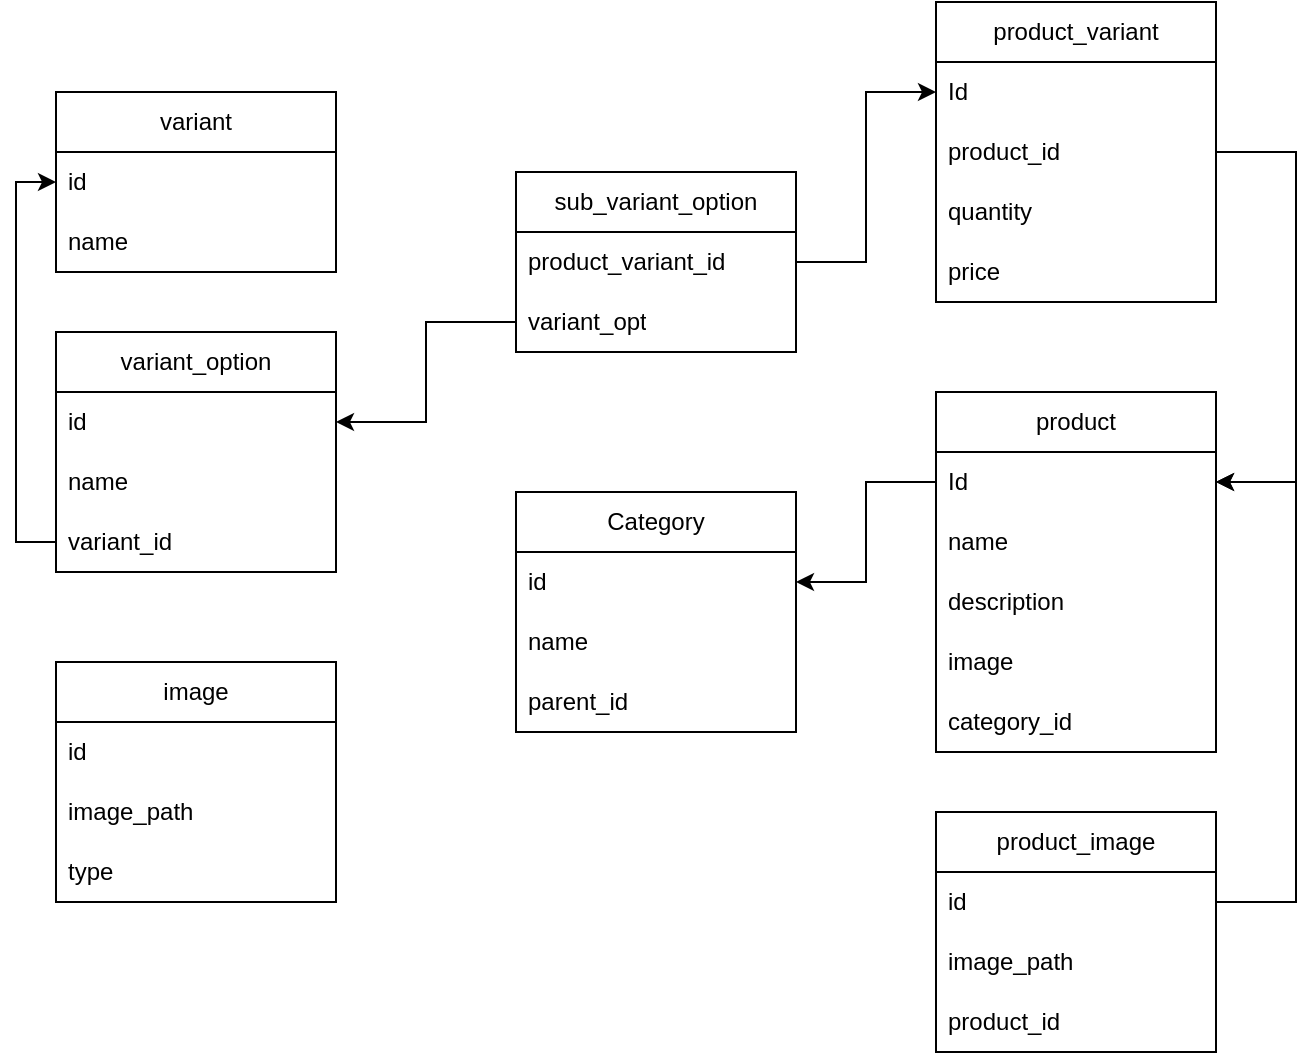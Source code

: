 <mxfile version="24.5.2" type="github">
  <diagram name="Trang-1" id="0qQhfEZkwmvARVg69vRt">
    <mxGraphModel dx="875" dy="435" grid="1" gridSize="10" guides="1" tooltips="1" connect="1" arrows="1" fold="1" page="1" pageScale="1" pageWidth="827" pageHeight="1169" math="0" shadow="0">
      <root>
        <mxCell id="0" />
        <mxCell id="1" parent="0" />
        <mxCell id="_liAQqApKVb3fytAqpB--1" value="product" style="swimlane;fontStyle=0;childLayout=stackLayout;horizontal=1;startSize=30;horizontalStack=0;resizeParent=1;resizeParentMax=0;resizeLast=0;collapsible=1;marginBottom=0;whiteSpace=wrap;html=1;" vertex="1" parent="1">
          <mxGeometry x="610" y="390" width="140" height="180" as="geometry" />
        </mxCell>
        <mxCell id="_liAQqApKVb3fytAqpB--2" value="Id" style="text;strokeColor=none;fillColor=none;align=left;verticalAlign=middle;spacingLeft=4;spacingRight=4;overflow=hidden;points=[[0,0.5],[1,0.5]];portConstraint=eastwest;rotatable=0;whiteSpace=wrap;html=1;" vertex="1" parent="_liAQqApKVb3fytAqpB--1">
          <mxGeometry y="30" width="140" height="30" as="geometry" />
        </mxCell>
        <mxCell id="_liAQqApKVb3fytAqpB--3" value="name" style="text;strokeColor=none;fillColor=none;align=left;verticalAlign=middle;spacingLeft=4;spacingRight=4;overflow=hidden;points=[[0,0.5],[1,0.5]];portConstraint=eastwest;rotatable=0;whiteSpace=wrap;html=1;" vertex="1" parent="_liAQqApKVb3fytAqpB--1">
          <mxGeometry y="60" width="140" height="30" as="geometry" />
        </mxCell>
        <mxCell id="_liAQqApKVb3fytAqpB--4" value="description" style="text;strokeColor=none;fillColor=none;align=left;verticalAlign=middle;spacingLeft=4;spacingRight=4;overflow=hidden;points=[[0,0.5],[1,0.5]];portConstraint=eastwest;rotatable=0;whiteSpace=wrap;html=1;" vertex="1" parent="_liAQqApKVb3fytAqpB--1">
          <mxGeometry y="90" width="140" height="30" as="geometry" />
        </mxCell>
        <mxCell id="_liAQqApKVb3fytAqpB--5" value="image" style="text;strokeColor=none;fillColor=none;align=left;verticalAlign=middle;spacingLeft=4;spacingRight=4;overflow=hidden;points=[[0,0.5],[1,0.5]];portConstraint=eastwest;rotatable=0;whiteSpace=wrap;html=1;" vertex="1" parent="_liAQqApKVb3fytAqpB--1">
          <mxGeometry y="120" width="140" height="30" as="geometry" />
        </mxCell>
        <mxCell id="_liAQqApKVb3fytAqpB--6" value="category_id" style="text;strokeColor=none;fillColor=none;align=left;verticalAlign=middle;spacingLeft=4;spacingRight=4;overflow=hidden;points=[[0,0.5],[1,0.5]];portConstraint=eastwest;rotatable=0;whiteSpace=wrap;html=1;" vertex="1" parent="_liAQqApKVb3fytAqpB--1">
          <mxGeometry y="150" width="140" height="30" as="geometry" />
        </mxCell>
        <mxCell id="_liAQqApKVb3fytAqpB--7" value="product_variant" style="swimlane;fontStyle=0;childLayout=stackLayout;horizontal=1;startSize=30;horizontalStack=0;resizeParent=1;resizeParentMax=0;resizeLast=0;collapsible=1;marginBottom=0;whiteSpace=wrap;html=1;" vertex="1" parent="1">
          <mxGeometry x="610" y="195" width="140" height="150" as="geometry" />
        </mxCell>
        <mxCell id="_liAQqApKVb3fytAqpB--8" value="Id" style="text;strokeColor=none;fillColor=none;align=left;verticalAlign=middle;spacingLeft=4;spacingRight=4;overflow=hidden;points=[[0,0.5],[1,0.5]];portConstraint=eastwest;rotatable=0;whiteSpace=wrap;html=1;" vertex="1" parent="_liAQqApKVb3fytAqpB--7">
          <mxGeometry y="30" width="140" height="30" as="geometry" />
        </mxCell>
        <mxCell id="_liAQqApKVb3fytAqpB--9" value="product_id" style="text;strokeColor=none;fillColor=none;align=left;verticalAlign=middle;spacingLeft=4;spacingRight=4;overflow=hidden;points=[[0,0.5],[1,0.5]];portConstraint=eastwest;rotatable=0;whiteSpace=wrap;html=1;" vertex="1" parent="_liAQqApKVb3fytAqpB--7">
          <mxGeometry y="60" width="140" height="30" as="geometry" />
        </mxCell>
        <mxCell id="_liAQqApKVb3fytAqpB--11" value="quantity" style="text;strokeColor=none;fillColor=none;align=left;verticalAlign=middle;spacingLeft=4;spacingRight=4;overflow=hidden;points=[[0,0.5],[1,0.5]];portConstraint=eastwest;rotatable=0;whiteSpace=wrap;html=1;" vertex="1" parent="_liAQqApKVb3fytAqpB--7">
          <mxGeometry y="90" width="140" height="30" as="geometry" />
        </mxCell>
        <mxCell id="_liAQqApKVb3fytAqpB--12" value="price" style="text;strokeColor=none;fillColor=none;align=left;verticalAlign=middle;spacingLeft=4;spacingRight=4;overflow=hidden;points=[[0,0.5],[1,0.5]];portConstraint=eastwest;rotatable=0;whiteSpace=wrap;html=1;" vertex="1" parent="_liAQqApKVb3fytAqpB--7">
          <mxGeometry y="120" width="140" height="30" as="geometry" />
        </mxCell>
        <mxCell id="_liAQqApKVb3fytAqpB--13" value="" style="edgeStyle=orthogonalEdgeStyle;rounded=0;orthogonalLoop=1;jettySize=auto;html=1;entryX=1;entryY=0.5;entryDx=0;entryDy=0;" edge="1" parent="1" source="_liAQqApKVb3fytAqpB--9" target="_liAQqApKVb3fytAqpB--2">
          <mxGeometry relative="1" as="geometry">
            <mxPoint x="760" y="435" as="targetPoint" />
            <Array as="points">
              <mxPoint x="790" y="270" />
              <mxPoint x="790" y="435" />
            </Array>
          </mxGeometry>
        </mxCell>
        <mxCell id="_liAQqApKVb3fytAqpB--14" value="variant_option" style="swimlane;fontStyle=0;childLayout=stackLayout;horizontal=1;startSize=30;horizontalStack=0;resizeParent=1;resizeParentMax=0;resizeLast=0;collapsible=1;marginBottom=0;whiteSpace=wrap;html=1;" vertex="1" parent="1">
          <mxGeometry x="170" y="360" width="140" height="120" as="geometry" />
        </mxCell>
        <mxCell id="_liAQqApKVb3fytAqpB--15" value="id" style="text;strokeColor=none;fillColor=none;align=left;verticalAlign=middle;spacingLeft=4;spacingRight=4;overflow=hidden;points=[[0,0.5],[1,0.5]];portConstraint=eastwest;rotatable=0;whiteSpace=wrap;html=1;" vertex="1" parent="_liAQqApKVb3fytAqpB--14">
          <mxGeometry y="30" width="140" height="30" as="geometry" />
        </mxCell>
        <mxCell id="_liAQqApKVb3fytAqpB--16" value="name" style="text;strokeColor=none;fillColor=none;align=left;verticalAlign=middle;spacingLeft=4;spacingRight=4;overflow=hidden;points=[[0,0.5],[1,0.5]];portConstraint=eastwest;rotatable=0;whiteSpace=wrap;html=1;" vertex="1" parent="_liAQqApKVb3fytAqpB--14">
          <mxGeometry y="60" width="140" height="30" as="geometry" />
        </mxCell>
        <mxCell id="_liAQqApKVb3fytAqpB--17" value="variant_id" style="text;strokeColor=none;fillColor=none;align=left;verticalAlign=middle;spacingLeft=4;spacingRight=4;overflow=hidden;points=[[0,0.5],[1,0.5]];portConstraint=eastwest;rotatable=0;whiteSpace=wrap;html=1;" vertex="1" parent="_liAQqApKVb3fytAqpB--14">
          <mxGeometry y="90" width="140" height="30" as="geometry" />
        </mxCell>
        <mxCell id="_liAQqApKVb3fytAqpB--18" value="variant" style="swimlane;fontStyle=0;childLayout=stackLayout;horizontal=1;startSize=30;horizontalStack=0;resizeParent=1;resizeParentMax=0;resizeLast=0;collapsible=1;marginBottom=0;whiteSpace=wrap;html=1;" vertex="1" parent="1">
          <mxGeometry x="170" y="240" width="140" height="90" as="geometry" />
        </mxCell>
        <mxCell id="_liAQqApKVb3fytAqpB--19" value="id" style="text;strokeColor=none;fillColor=none;align=left;verticalAlign=middle;spacingLeft=4;spacingRight=4;overflow=hidden;points=[[0,0.5],[1,0.5]];portConstraint=eastwest;rotatable=0;whiteSpace=wrap;html=1;" vertex="1" parent="_liAQqApKVb3fytAqpB--18">
          <mxGeometry y="30" width="140" height="30" as="geometry" />
        </mxCell>
        <mxCell id="_liAQqApKVb3fytAqpB--20" value="name" style="text;strokeColor=none;fillColor=none;align=left;verticalAlign=middle;spacingLeft=4;spacingRight=4;overflow=hidden;points=[[0,0.5],[1,0.5]];portConstraint=eastwest;rotatable=0;whiteSpace=wrap;html=1;" vertex="1" parent="_liAQqApKVb3fytAqpB--18">
          <mxGeometry y="60" width="140" height="30" as="geometry" />
        </mxCell>
        <mxCell id="_liAQqApKVb3fytAqpB--22" value="" style="edgeStyle=orthogonalEdgeStyle;rounded=0;orthogonalLoop=1;jettySize=auto;html=1;entryX=0;entryY=0.5;entryDx=0;entryDy=0;exitX=0;exitY=0.5;exitDx=0;exitDy=0;" edge="1" parent="1" source="_liAQqApKVb3fytAqpB--17" target="_liAQqApKVb3fytAqpB--19">
          <mxGeometry relative="1" as="geometry">
            <Array as="points">
              <mxPoint x="150" y="465" />
              <mxPoint x="150" y="285" />
            </Array>
          </mxGeometry>
        </mxCell>
        <mxCell id="_liAQqApKVb3fytAqpB--24" value="sub_variant_option" style="swimlane;fontStyle=0;childLayout=stackLayout;horizontal=1;startSize=30;horizontalStack=0;resizeParent=1;resizeParentMax=0;resizeLast=0;collapsible=1;marginBottom=0;whiteSpace=wrap;html=1;" vertex="1" parent="1">
          <mxGeometry x="400" y="280" width="140" height="90" as="geometry" />
        </mxCell>
        <mxCell id="_liAQqApKVb3fytAqpB--25" value="product_variant_id" style="text;strokeColor=none;fillColor=none;align=left;verticalAlign=middle;spacingLeft=4;spacingRight=4;overflow=hidden;points=[[0,0.5],[1,0.5]];portConstraint=eastwest;rotatable=0;whiteSpace=wrap;html=1;" vertex="1" parent="_liAQqApKVb3fytAqpB--24">
          <mxGeometry y="30" width="140" height="30" as="geometry" />
        </mxCell>
        <mxCell id="_liAQqApKVb3fytAqpB--26" value="variant_opt" style="text;strokeColor=none;fillColor=none;align=left;verticalAlign=middle;spacingLeft=4;spacingRight=4;overflow=hidden;points=[[0,0.5],[1,0.5]];portConstraint=eastwest;rotatable=0;whiteSpace=wrap;html=1;" vertex="1" parent="_liAQqApKVb3fytAqpB--24">
          <mxGeometry y="60" width="140" height="30" as="geometry" />
        </mxCell>
        <mxCell id="_liAQqApKVb3fytAqpB--28" value="" style="edgeStyle=orthogonalEdgeStyle;rounded=0;orthogonalLoop=1;jettySize=auto;html=1;entryX=1;entryY=0.5;entryDx=0;entryDy=0;" edge="1" parent="1" source="_liAQqApKVb3fytAqpB--26" target="_liAQqApKVb3fytAqpB--15">
          <mxGeometry relative="1" as="geometry" />
        </mxCell>
        <mxCell id="_liAQqApKVb3fytAqpB--31" value="" style="edgeStyle=orthogonalEdgeStyle;rounded=0;orthogonalLoop=1;jettySize=auto;html=1;entryX=0;entryY=0.5;entryDx=0;entryDy=0;" edge="1" parent="1" source="_liAQqApKVb3fytAqpB--25" target="_liAQqApKVb3fytAqpB--8">
          <mxGeometry relative="1" as="geometry" />
        </mxCell>
        <mxCell id="_liAQqApKVb3fytAqpB--32" value="Category" style="swimlane;fontStyle=0;childLayout=stackLayout;horizontal=1;startSize=30;horizontalStack=0;resizeParent=1;resizeParentMax=0;resizeLast=0;collapsible=1;marginBottom=0;whiteSpace=wrap;html=1;" vertex="1" parent="1">
          <mxGeometry x="400" y="440" width="140" height="120" as="geometry" />
        </mxCell>
        <mxCell id="_liAQqApKVb3fytAqpB--33" value="id" style="text;strokeColor=none;fillColor=none;align=left;verticalAlign=middle;spacingLeft=4;spacingRight=4;overflow=hidden;points=[[0,0.5],[1,0.5]];portConstraint=eastwest;rotatable=0;whiteSpace=wrap;html=1;" vertex="1" parent="_liAQqApKVb3fytAqpB--32">
          <mxGeometry y="30" width="140" height="30" as="geometry" />
        </mxCell>
        <mxCell id="_liAQqApKVb3fytAqpB--34" value="name" style="text;strokeColor=none;fillColor=none;align=left;verticalAlign=middle;spacingLeft=4;spacingRight=4;overflow=hidden;points=[[0,0.5],[1,0.5]];portConstraint=eastwest;rotatable=0;whiteSpace=wrap;html=1;" vertex="1" parent="_liAQqApKVb3fytAqpB--32">
          <mxGeometry y="60" width="140" height="30" as="geometry" />
        </mxCell>
        <mxCell id="_liAQqApKVb3fytAqpB--35" value="parent_id" style="text;strokeColor=none;fillColor=none;align=left;verticalAlign=middle;spacingLeft=4;spacingRight=4;overflow=hidden;points=[[0,0.5],[1,0.5]];portConstraint=eastwest;rotatable=0;whiteSpace=wrap;html=1;" vertex="1" parent="_liAQqApKVb3fytAqpB--32">
          <mxGeometry y="90" width="140" height="30" as="geometry" />
        </mxCell>
        <mxCell id="_liAQqApKVb3fytAqpB--38" value="" style="edgeStyle=orthogonalEdgeStyle;rounded=0;orthogonalLoop=1;jettySize=auto;html=1;" edge="1" parent="1" source="_liAQqApKVb3fytAqpB--2" target="_liAQqApKVb3fytAqpB--33">
          <mxGeometry relative="1" as="geometry" />
        </mxCell>
        <mxCell id="_liAQqApKVb3fytAqpB--44" value="" style="edgeStyle=orthogonalEdgeStyle;rounded=0;orthogonalLoop=1;jettySize=auto;html=1;entryX=1;entryY=0.5;entryDx=0;entryDy=0;exitX=1;exitY=0.5;exitDx=0;exitDy=0;" edge="1" parent="1" source="_liAQqApKVb3fytAqpB--40" target="_liAQqApKVb3fytAqpB--2">
          <mxGeometry relative="1" as="geometry">
            <mxPoint x="860" y="660" as="targetPoint" />
            <Array as="points">
              <mxPoint x="790" y="645" />
              <mxPoint x="790" y="435" />
            </Array>
          </mxGeometry>
        </mxCell>
        <mxCell id="_liAQqApKVb3fytAqpB--39" value="product_image" style="swimlane;fontStyle=0;childLayout=stackLayout;horizontal=1;startSize=30;horizontalStack=0;resizeParent=1;resizeParentMax=0;resizeLast=0;collapsible=1;marginBottom=0;whiteSpace=wrap;html=1;" vertex="1" parent="1">
          <mxGeometry x="610" y="600" width="140" height="120" as="geometry" />
        </mxCell>
        <mxCell id="_liAQqApKVb3fytAqpB--40" value="id" style="text;strokeColor=none;fillColor=none;align=left;verticalAlign=middle;spacingLeft=4;spacingRight=4;overflow=hidden;points=[[0,0.5],[1,0.5]];portConstraint=eastwest;rotatable=0;whiteSpace=wrap;html=1;" vertex="1" parent="_liAQqApKVb3fytAqpB--39">
          <mxGeometry y="30" width="140" height="30" as="geometry" />
        </mxCell>
        <mxCell id="_liAQqApKVb3fytAqpB--41" value="image_path" style="text;strokeColor=none;fillColor=none;align=left;verticalAlign=middle;spacingLeft=4;spacingRight=4;overflow=hidden;points=[[0,0.5],[1,0.5]];portConstraint=eastwest;rotatable=0;whiteSpace=wrap;html=1;" vertex="1" parent="_liAQqApKVb3fytAqpB--39">
          <mxGeometry y="60" width="140" height="30" as="geometry" />
        </mxCell>
        <mxCell id="_liAQqApKVb3fytAqpB--42" value="product_id" style="text;strokeColor=none;fillColor=none;align=left;verticalAlign=middle;spacingLeft=4;spacingRight=4;overflow=hidden;points=[[0,0.5],[1,0.5]];portConstraint=eastwest;rotatable=0;whiteSpace=wrap;html=1;" vertex="1" parent="_liAQqApKVb3fytAqpB--39">
          <mxGeometry y="90" width="140" height="30" as="geometry" />
        </mxCell>
        <mxCell id="_liAQqApKVb3fytAqpB--45" value="image" style="swimlane;fontStyle=0;childLayout=stackLayout;horizontal=1;startSize=30;horizontalStack=0;resizeParent=1;resizeParentMax=0;resizeLast=0;collapsible=1;marginBottom=0;whiteSpace=wrap;html=1;" vertex="1" parent="1">
          <mxGeometry x="170" y="525" width="140" height="120" as="geometry" />
        </mxCell>
        <mxCell id="_liAQqApKVb3fytAqpB--46" value="id" style="text;strokeColor=none;fillColor=none;align=left;verticalAlign=middle;spacingLeft=4;spacingRight=4;overflow=hidden;points=[[0,0.5],[1,0.5]];portConstraint=eastwest;rotatable=0;whiteSpace=wrap;html=1;" vertex="1" parent="_liAQqApKVb3fytAqpB--45">
          <mxGeometry y="30" width="140" height="30" as="geometry" />
        </mxCell>
        <mxCell id="_liAQqApKVb3fytAqpB--47" value="image_path" style="text;strokeColor=none;fillColor=none;align=left;verticalAlign=middle;spacingLeft=4;spacingRight=4;overflow=hidden;points=[[0,0.5],[1,0.5]];portConstraint=eastwest;rotatable=0;whiteSpace=wrap;html=1;" vertex="1" parent="_liAQqApKVb3fytAqpB--45">
          <mxGeometry y="60" width="140" height="30" as="geometry" />
        </mxCell>
        <mxCell id="_liAQqApKVb3fytAqpB--48" value="type" style="text;strokeColor=none;fillColor=none;align=left;verticalAlign=middle;spacingLeft=4;spacingRight=4;overflow=hidden;points=[[0,0.5],[1,0.5]];portConstraint=eastwest;rotatable=0;whiteSpace=wrap;html=1;" vertex="1" parent="_liAQqApKVb3fytAqpB--45">
          <mxGeometry y="90" width="140" height="30" as="geometry" />
        </mxCell>
      </root>
    </mxGraphModel>
  </diagram>
</mxfile>
